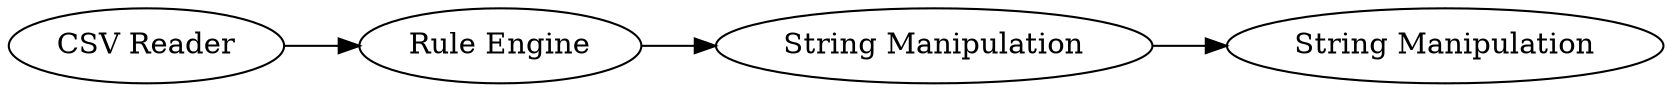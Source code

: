 digraph {
	2 -> 1
	3 -> 4
	1 -> 3
	1 [label="Rule Engine"]
	4 [label="String Manipulation"]
	3 [label="String Manipulation"]
	2 [label="CSV Reader"]
	rankdir=LR
}
